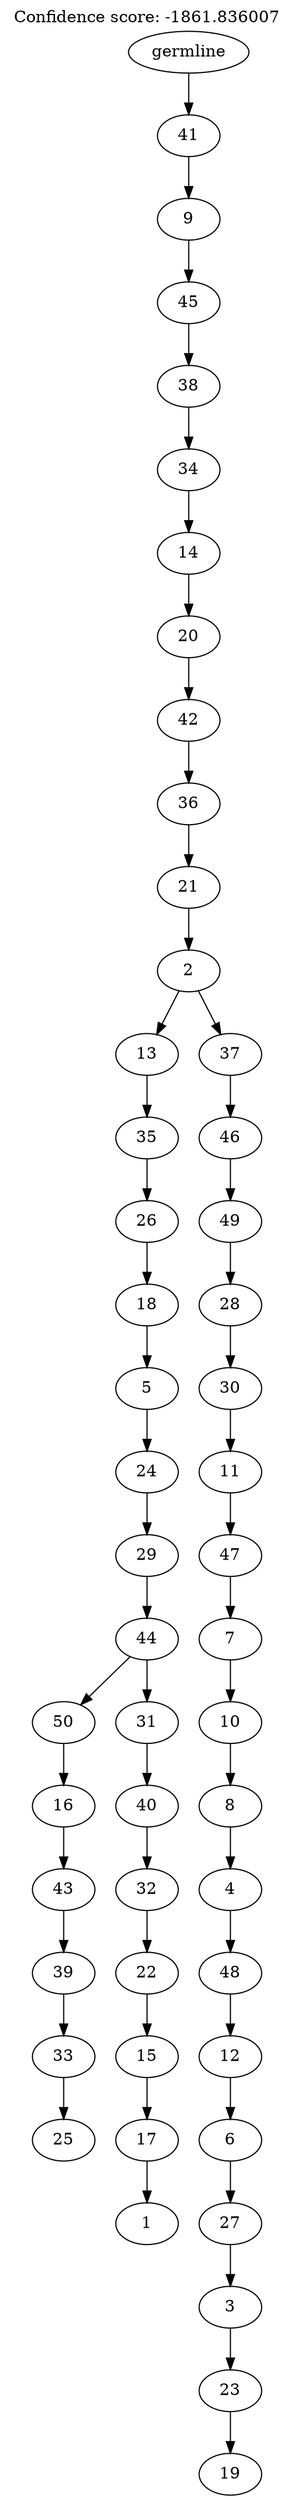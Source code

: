 digraph g {
	"49" -> "50";
	"50" [label="25"];
	"48" -> "49";
	"49" [label="33"];
	"47" -> "48";
	"48" [label="39"];
	"46" -> "47";
	"47" [label="43"];
	"45" -> "46";
	"46" [label="16"];
	"43" -> "44";
	"44" [label="1"];
	"42" -> "43";
	"43" [label="17"];
	"41" -> "42";
	"42" [label="15"];
	"40" -> "41";
	"41" [label="22"];
	"39" -> "40";
	"40" [label="32"];
	"38" -> "39";
	"39" [label="40"];
	"37" -> "38";
	"38" [label="31"];
	"37" -> "45";
	"45" [label="50"];
	"36" -> "37";
	"37" [label="44"];
	"35" -> "36";
	"36" [label="29"];
	"34" -> "35";
	"35" [label="24"];
	"33" -> "34";
	"34" [label="5"];
	"32" -> "33";
	"33" [label="18"];
	"31" -> "32";
	"32" [label="26"];
	"30" -> "31";
	"31" [label="35"];
	"28" -> "29";
	"29" [label="19"];
	"27" -> "28";
	"28" [label="23"];
	"26" -> "27";
	"27" [label="3"];
	"25" -> "26";
	"26" [label="27"];
	"24" -> "25";
	"25" [label="6"];
	"23" -> "24";
	"24" [label="12"];
	"22" -> "23";
	"23" [label="48"];
	"21" -> "22";
	"22" [label="4"];
	"20" -> "21";
	"21" [label="8"];
	"19" -> "20";
	"20" [label="10"];
	"18" -> "19";
	"19" [label="7"];
	"17" -> "18";
	"18" [label="47"];
	"16" -> "17";
	"17" [label="11"];
	"15" -> "16";
	"16" [label="30"];
	"14" -> "15";
	"15" [label="28"];
	"13" -> "14";
	"14" [label="49"];
	"12" -> "13";
	"13" [label="46"];
	"11" -> "12";
	"12" [label="37"];
	"11" -> "30";
	"30" [label="13"];
	"10" -> "11";
	"11" [label="2"];
	"9" -> "10";
	"10" [label="21"];
	"8" -> "9";
	"9" [label="36"];
	"7" -> "8";
	"8" [label="42"];
	"6" -> "7";
	"7" [label="20"];
	"5" -> "6";
	"6" [label="14"];
	"4" -> "5";
	"5" [label="34"];
	"3" -> "4";
	"4" [label="38"];
	"2" -> "3";
	"3" [label="45"];
	"1" -> "2";
	"2" [label="9"];
	"0" -> "1";
	"1" [label="41"];
	"0" [label="germline"];
	labelloc="t";
	label="Confidence score: -1861.836007";
}
